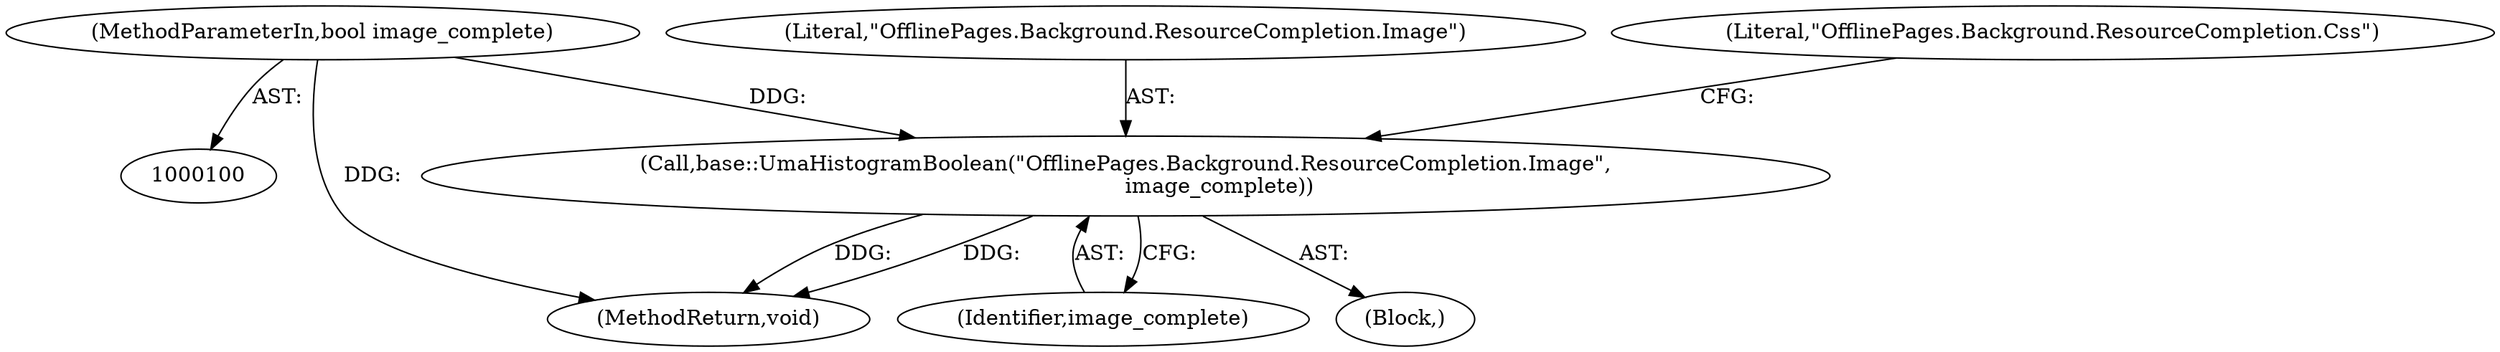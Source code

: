 digraph "1_Chrome_35eb28748d45b87695a69eceffaff73a0be476af_0@del" {
"1000105" [label="(Call,base::UmaHistogramBoolean(\"OfflinePages.Background.ResourceCompletion.Image\",\n                            image_complete))"];
"1000101" [label="(MethodParameterIn,bool image_complete)"];
"1000105" [label="(Call,base::UmaHistogramBoolean(\"OfflinePages.Background.ResourceCompletion.Image\",\n                            image_complete))"];
"1000107" [label="(Identifier,image_complete)"];
"1000106" [label="(Literal,\"OfflinePages.Background.ResourceCompletion.Image\")"];
"1000114" [label="(MethodReturn,void)"];
"1000104" [label="(Block,)"];
"1000109" [label="(Literal,\"OfflinePages.Background.ResourceCompletion.Css\")"];
"1000101" [label="(MethodParameterIn,bool image_complete)"];
"1000105" -> "1000104"  [label="AST: "];
"1000105" -> "1000107"  [label="CFG: "];
"1000106" -> "1000105"  [label="AST: "];
"1000107" -> "1000105"  [label="AST: "];
"1000109" -> "1000105"  [label="CFG: "];
"1000105" -> "1000114"  [label="DDG: "];
"1000105" -> "1000114"  [label="DDG: "];
"1000101" -> "1000105"  [label="DDG: "];
"1000101" -> "1000100"  [label="AST: "];
"1000101" -> "1000114"  [label="DDG: "];
}
